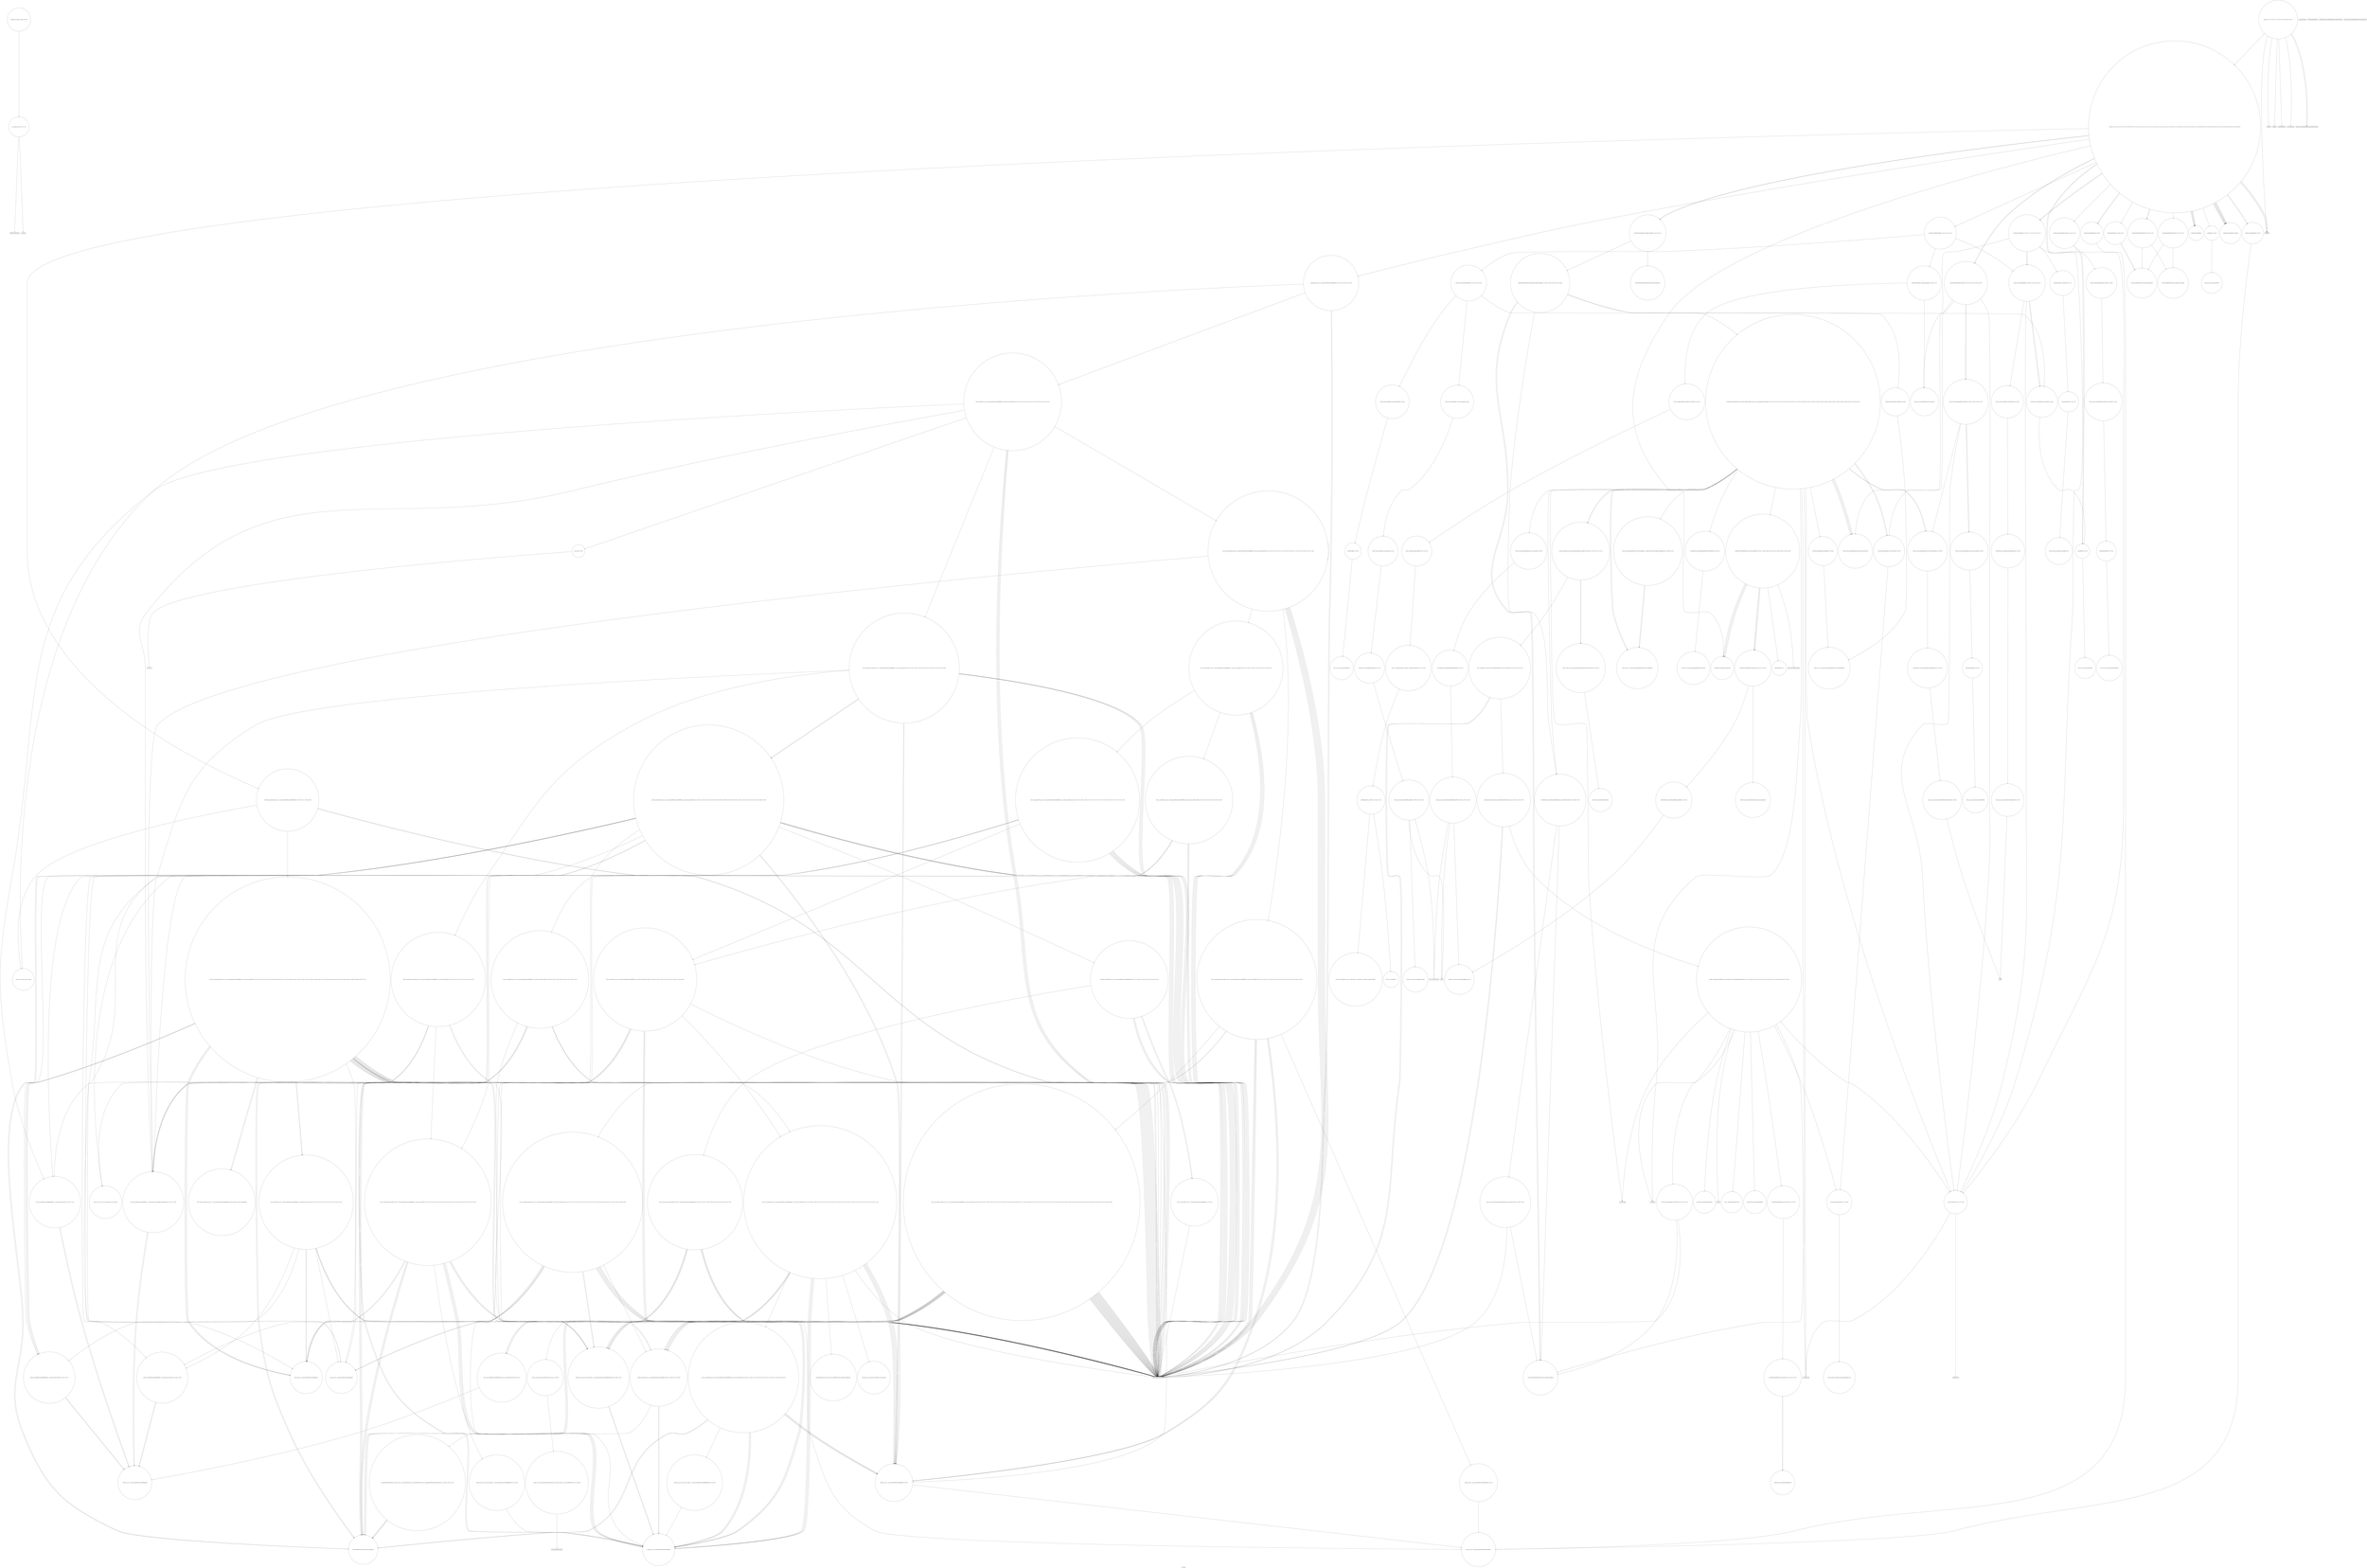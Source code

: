 digraph "Call Graph" {
	label="Call Graph";

	Node0x55b5681d2ec0 [shape=record,shape=circle,label="{__cxx_global_var_init|{<s0>1|<s1>2}}"];
	Node0x55b5681d2ec0:s0 -> Node0x55b5681d2f40[color=black];
	Node0x55b5681d2ec0:s1 -> Node0x55b568645170[color=black];
	Node0x55b568648d10 [shape=record,shape=circle,label="{_ZSt4moveIRN9__gnu_cxx5__ops15_Iter_less_iterEEONSt16remove_referenceIT_E4typeEOS5_}"];
	Node0x55b568645370 [shape=record,shape=circle,label="{_ZNSt6vectorIiSaIiEEC2EmRKS0_|{<s0>41|<s1>42|<s2>43}}"];
	Node0x55b568645370:s0 -> Node0x55b5686461f0[color=black];
	Node0x55b568645370:s1 -> Node0x55b568646270[color=black];
	Node0x55b568645370:s2 -> Node0x55b5686462f0[color=black];
	Node0x55b568646870 [shape=record,shape=circle,label="{_ZSt21__unguarded_partitionIN9__gnu_cxx17__normal_iteratorIPiSt6vectorIiSaIiEEEENS0_5__ops15_Iter_less_iterEET_S9_S9_S9_T0_|{<s0>271|<s1>272|<s2>273|<s3>274|<s4>275|<s5>276|<s6>277|<s7>278|<s8>279|<s9>280|<s10>281|<s11>282|<s12>283|<s13>284|<s14>285}}"];
	Node0x55b568646870:s0 -> Node0x55b568648290[color=black];
	Node0x55b568646870:s1 -> Node0x55b568648290[color=black];
	Node0x55b568646870:s2 -> Node0x55b568648990[color=black];
	Node0x55b568646870:s3 -> Node0x55b568648a90[color=black];
	Node0x55b568646870:s4 -> Node0x55b568648f10[color=black];
	Node0x55b568646870:s5 -> Node0x55b568648290[color=black];
	Node0x55b568646870:s6 -> Node0x55b568648290[color=black];
	Node0x55b568646870:s7 -> Node0x55b568648990[color=black];
	Node0x55b568646870:s8 -> Node0x55b568648f10[color=black];
	Node0x55b568646870:s9 -> Node0x55b568648910[color=black];
	Node0x55b568646870:s10 -> Node0x55b568648290[color=black];
	Node0x55b568646870:s11 -> Node0x55b568648290[color=black];
	Node0x55b568646870:s12 -> Node0x55b568648290[color=black];
	Node0x55b568646870:s13 -> Node0x55b5686468f0[color=black];
	Node0x55b568646870:s14 -> Node0x55b568648a90[color=black];
	Node0x55b5686456f0 [shape=record,shape=circle,label="{_ZNSt6vectorISt4pairIiiESaIS1_EEC2Ev|{<s0>51|<s1>52}}"];
	Node0x55b5686456f0:s0 -> Node0x55b5686470f0[color=black];
	Node0x55b5686456f0:s1 -> Node0x55b568647d10[color=black];
	Node0x55b568646bf0 [shape=record,shape=circle,label="{_ZSt13move_backwardIN9__gnu_cxx17__normal_iteratorIPiSt6vectorIiSaIiEEEES6_ET0_T_S8_S7_|{<s0>318|<s1>319|<s2>320|<s3>321|<s4>322|<s5>323}}"];
	Node0x55b568646bf0:s0 -> Node0x55b568648290[color=black];
	Node0x55b568646bf0:s1 -> Node0x55b568646df0[color=black];
	Node0x55b568646bf0:s2 -> Node0x55b568648290[color=black];
	Node0x55b568646bf0:s3 -> Node0x55b568646df0[color=black];
	Node0x55b568646bf0:s4 -> Node0x55b568648290[color=black];
	Node0x55b568646bf0:s5 -> Node0x55b568646d70[color=black];
	Node0x55b568645a70 [shape=record,shape=circle,label="{_ZNSt6vectorISt4pairIiiESaIS1_EED2Ev|{<s0>61|<s1>62|<s2>63|<s3>64|<s4>65}}"];
	Node0x55b568645a70:s0 -> Node0x55b568647370[color=black];
	Node0x55b568645a70:s1 -> Node0x55b5686472f0[color=black];
	Node0x55b568645a70:s2 -> Node0x55b5686473f0[color=black];
	Node0x55b568645a70:s3 -> Node0x55b5686473f0[color=black];
	Node0x55b568645a70:s4 -> Node0x55b568647d10[color=black];
	Node0x55b568646f70 [shape=record,shape=circle,label="{_ZNSt20__copy_move_backwardILb1ELb1ESt26random_access_iterator_tagE13__copy_move_bIiEEPT_PKS3_S6_S4_|{<s0>348}}"];
	Node0x55b568646f70:s0 -> Node0x55b568646ff0[color=black];
	Node0x55b568645df0 [shape=record,shape=Mrecord,label="{_ZNSolsEi}"];
	Node0x55b5686472f0 [shape=record,shape=circle,label="{_ZSt8_DestroyIPSt4pairIiiES1_EvT_S3_RSaIT0_E|{<s0>353}}"];
	Node0x55b5686472f0:s0 -> Node0x55b568647470[color=black];
	Node0x55b568646170 [shape=record,shape=circle,label="{_ZN9__gnu_cxx13new_allocatorIiED2Ev}"];
	Node0x55b568647670 [shape=record,shape=circle,label="{_ZNSt16allocator_traitsISaISt4pairIiiEEE10deallocateERS2_PS1_m|{<s0>361}}"];
	Node0x55b568647670:s0 -> Node0x55b5686476f0[color=black];
	Node0x55b5686464f0 [shape=record,shape=circle,label="{_ZNSaIiEC2ERKS_|{<s0>95}}"];
	Node0x55b5686464f0:s0 -> Node0x55b568646570[color=black];
	Node0x55b56864b230 [shape=record,shape=circle,label="{_ZSt7forwardISt4pairIiiEEOT_RNSt16remove_referenceIS2_E4typeE}"];
	Node0x55b568647890 [shape=record,shape=Mrecord,label="{_Znwm}"];
	Node0x55b56864b5b0 [shape=record,shape=circle,label="{_ZNSt12_Vector_baseISt4pairIiiESaIS1_EE11_M_allocateEm|{<s0>409}}"];
	Node0x55b56864b5b0:s0 -> Node0x55b56864bc30[color=black];
	Node0x55b568647c10 [shape=record,shape=circle,label="{_ZSt12__niter_baseIPiET_S1_}"];
	Node0x55b56864b930 [shape=record,shape=Mrecord,label="{_ZSt20__throw_length_errorPKc}"];
	Node0x55b568647f90 [shape=record,shape=Mrecord,label="{_ZdlPv}"];
	Node0x55b56864bcb0 [shape=record,shape=circle,label="{_ZN9__gnu_cxx13new_allocatorISt4pairIiiEE8allocateEmPKv|{<s0>418|<s1>419|<s2>420}}"];
	Node0x55b56864bcb0:s0 -> Node0x55b56864bb30[color=black];
	Node0x55b56864bcb0:s1 -> Node0x55b568647810[color=black];
	Node0x55b56864bcb0:s2 -> Node0x55b568647890[color=black];
	Node0x55b568648310 [shape=record,shape=circle,label="{_ZN9__gnu_cxx5__ops16__iter_less_iterEv}"];
	Node0x55b56864c030 [shape=record,shape=circle,label="{_ZSt11__addressofISt4pairIiiEEPT_RS2_}"];
	Node0x55b568648690 [shape=record,shape=circle,label="{_ZSt14__partial_sortIN9__gnu_cxx17__normal_iteratorIPiSt6vectorIiSaIiEEEENS0_5__ops15_Iter_less_iterEEvT_S9_S9_T0_|{<s0>149|<s1>150|<s2>151|<s3>152|<s4>153|<s5>154|<s6>155}}"];
	Node0x55b568648690:s0 -> Node0x55b568648290[color=black];
	Node0x55b568648690:s1 -> Node0x55b568648290[color=black];
	Node0x55b568648690:s2 -> Node0x55b568648290[color=black];
	Node0x55b568648690:s3 -> Node0x55b568648790[color=black];
	Node0x55b568648690:s4 -> Node0x55b568648290[color=black];
	Node0x55b568648690:s5 -> Node0x55b568648290[color=black];
	Node0x55b568648690:s6 -> Node0x55b568648810[color=black];
	Node0x55b56864c3b0 [shape=record,shape=circle,label="{_ZN9__gnu_cxx13new_allocatorISt4pairIiiEE7destroyIS2_EEvPT_}"];
	Node0x55b568648a10 [shape=record,shape=circle,label="{_ZSt10__pop_heapIN9__gnu_cxx17__normal_iteratorIPiSt6vectorIiSaIiEEEENS0_5__ops15_Iter_less_iterEEvT_S9_S9_RT0_|{<s0>198|<s1>199|<s2>200|<s3>201|<s4>202|<s5>203|<s6>204|<s7>205|<s8>206}}"];
	Node0x55b568648a10:s0 -> Node0x55b568648c10[color=black];
	Node0x55b568648a10:s1 -> Node0x55b568648b10[color=black];
	Node0x55b568648a10:s2 -> Node0x55b568648c10[color=black];
	Node0x55b568648a10:s3 -> Node0x55b568648b10[color=black];
	Node0x55b568648a10:s4 -> Node0x55b568648c10[color=black];
	Node0x55b568648a10:s5 -> Node0x55b568648290[color=black];
	Node0x55b568648a10:s6 -> Node0x55b568648510[color=black];
	Node0x55b568648a10:s7 -> Node0x55b568648b10[color=black];
	Node0x55b568648a10:s8 -> Node0x55b568648c90[color=black];
	Node0x55b5681d2f40 [shape=record,shape=Mrecord,label="{_ZNSt8ios_base4InitC1Ev}"];
	Node0x55b568648d90 [shape=record,shape=circle,label="{_ZN9__gnu_cxx5__ops14_Iter_less_valC2ENS0_15_Iter_less_iterE}"];
	Node0x55b5686453f0 [shape=record,shape=Mrecord,label="{__gxx_personality_v0}"];
	Node0x55b5686468f0 [shape=record,shape=circle,label="{_ZSt9iter_swapIN9__gnu_cxx17__normal_iteratorIPiSt6vectorIiSaIiEEEES6_EvT_T0_|{<s0>286|<s1>287|<s2>288}}"];
	Node0x55b5686468f0:s0 -> Node0x55b568648c10[color=black];
	Node0x55b5686468f0:s1 -> Node0x55b568648c10[color=black];
	Node0x55b5686468f0:s2 -> Node0x55b568646970[color=black];
	Node0x55b568645770 [shape=record,shape=circle,label="{_ZNSt6vectorISt4pairIiiESaIS1_EE9push_backEOS1_|{<s0>53|<s1>54}}"];
	Node0x55b568645770:s0 -> Node0x55b56864b130[color=black];
	Node0x55b568645770:s1 -> Node0x55b56864b0b0[color=black];
	Node0x55b568646c70 [shape=record,shape=circle,label="{_ZSt25__unguarded_linear_insertIN9__gnu_cxx17__normal_iteratorIPiSt6vectorIiSaIiEEEENS0_5__ops14_Val_less_iterEEvT_T0_|{<s0>324|<s1>325|<s2>326|<s3>327|<s4>328|<s5>329|<s6>330|<s7>331|<s8>332|<s9>333|<s10>334|<s11>335|<s12>336}}"];
	Node0x55b568646c70:s0 -> Node0x55b568648c10[color=black];
	Node0x55b568646c70:s1 -> Node0x55b568648b10[color=black];
	Node0x55b568646c70:s2 -> Node0x55b568648290[color=black];
	Node0x55b568646c70:s3 -> Node0x55b568648f10[color=black];
	Node0x55b568646c70:s4 -> Node0x55b568648290[color=black];
	Node0x55b568646c70:s5 -> Node0x55b568647070[color=black];
	Node0x55b568646c70:s6 -> Node0x55b568648c10[color=black];
	Node0x55b568646c70:s7 -> Node0x55b568648b10[color=black];
	Node0x55b568646c70:s8 -> Node0x55b568648c10[color=black];
	Node0x55b568646c70:s9 -> Node0x55b568648290[color=black];
	Node0x55b568646c70:s10 -> Node0x55b568648f10[color=black];
	Node0x55b568646c70:s11 -> Node0x55b568648b10[color=black];
	Node0x55b568646c70:s12 -> Node0x55b568648c10[color=black];
	Node0x55b568645af0 [shape=record,shape=circle,label="{_ZSt16next_permutationIN9__gnu_cxx17__normal_iteratorIPiSt6vectorIiSaIiEEEEEbT_S7_|{<s0>66|<s1>67|<s2>68|<s3>69}}"];
	Node0x55b568645af0:s0 -> Node0x55b568648290[color=black];
	Node0x55b568645af0:s1 -> Node0x55b568648290[color=black];
	Node0x55b568645af0:s2 -> Node0x55b568648310[color=black];
	Node0x55b568645af0:s3 -> Node0x55b56864c430[color=black];
	Node0x55b568646ff0 [shape=record,shape=Mrecord,label="{llvm.memmove.p0i8.p0i8.i64}"];
	Node0x55b568645e70 [shape=record,shape=Mrecord,label="{_ZNSolsEx}"];
	Node0x55b568647370 [shape=record,shape=circle,label="{_ZNSt12_Vector_baseISt4pairIiiESaIS1_EE19_M_get_Tp_allocatorEv}"];
	Node0x55b5686461f0 [shape=record,shape=circle,label="{_ZNSt12_Vector_baseIiSaIiEEC2EmRKS0_|{<s0>83|<s1>84|<s2>85}}"];
	Node0x55b5686461f0:s0 -> Node0x55b568646370[color=black];
	Node0x55b5686461f0:s1 -> Node0x55b5686463f0[color=black];
	Node0x55b5686461f0:s2 -> Node0x55b568646470[color=black];
	Node0x55b5686476f0 [shape=record,shape=circle,label="{_ZN9__gnu_cxx13new_allocatorISt4pairIiiEE10deallocateEPS2_m|{<s0>362}}"];
	Node0x55b5686476f0:s0 -> Node0x55b568647f90[color=black];
	Node0x55b568646570 [shape=record,shape=circle,label="{_ZN9__gnu_cxx13new_allocatorIiEC2ERKS1_}"];
	Node0x55b56864b2b0 [shape=record,shape=circle,label="{_ZNSt6vectorISt4pairIiiESaIS1_EE17_M_realloc_insertIJS1_EEEvN9__gnu_cxx17__normal_iteratorIPS1_S3_EEDpOT_|{<s0>371|<s1>372|<s2>373|<s3>374|<s4>375|<s5>376|<s6>377|<s7>378|<s8>379|<s9>380|<s10>381|<s11>382|<s12>383|<s13>384|<s14>385|<s15>386|<s16>387|<s17>388|<s18>389|<s19>390|<s20>391|<s21>392|<s22>393}}"];
	Node0x55b56864b2b0:s0 -> Node0x55b56864b430[color=black];
	Node0x55b56864b2b0:s1 -> Node0x55b56864b530[color=black];
	Node0x55b56864b2b0:s2 -> Node0x55b56864b4b0[color=black];
	Node0x55b56864b2b0:s3 -> Node0x55b56864b5b0[color=black];
	Node0x55b56864b2b0:s4 -> Node0x55b56864b230[color=black];
	Node0x55b56864b2b0:s5 -> Node0x55b56864b1b0[color=black];
	Node0x55b56864b2b0:s6 -> Node0x55b56864b6b0[color=black];
	Node0x55b56864b2b0:s7 -> Node0x55b568647370[color=black];
	Node0x55b56864b2b0:s8 -> Node0x55b56864b630[color=black];
	Node0x55b56864b2b0:s9 -> Node0x55b56864b6b0[color=black];
	Node0x55b56864b2b0:s10 -> Node0x55b568647370[color=black];
	Node0x55b56864b2b0:s11 -> Node0x55b56864b630[color=black];
	Node0x55b56864b2b0:s12 -> Node0x55b568647d90[color=black];
	Node0x55b56864b2b0:s13 -> Node0x55b56864b730[color=black];
	Node0x55b56864b2b0:s14 -> Node0x55b56864b830[color=black];
	Node0x55b56864b2b0:s15 -> Node0x55b568647370[color=black];
	Node0x55b56864b2b0:s16 -> Node0x55b5686472f0[color=black];
	Node0x55b56864b2b0:s17 -> Node0x55b568647570[color=black];
	Node0x55b56864b2b0:s18 -> Node0x55b56864b7b0[color=black];
	Node0x55b56864b2b0:s19 -> Node0x55b568647370[color=black];
	Node0x55b56864b2b0:s20 -> Node0x55b5686472f0[color=black];
	Node0x55b56864b2b0:s21 -> Node0x55b568647570[color=black];
	Node0x55b56864b2b0:s22 -> Node0x55b568647d10[color=black];
	Node0x55b568647910 [shape=record,shape=circle,label="{_ZSt27__uninitialized_default_n_aIPimiET_S1_T0_RSaIT1_E|{<s0>101}}"];
	Node0x55b568647910:s0 -> Node0x55b568647a10[color=black];
	Node0x55b56864b630 [shape=record,shape=circle,label="{_ZSt34__uninitialized_move_if_noexcept_aIPSt4pairIiiES2_SaIS1_EET0_T_S5_S4_RT1_|{<s0>410|<s1>411|<s2>412}}"];
	Node0x55b56864b630:s0 -> Node0x55b56864bdb0[color=black];
	Node0x55b56864b630:s1 -> Node0x55b56864bdb0[color=black];
	Node0x55b56864b630:s2 -> Node0x55b56864bd30[color=black];
	Node0x55b568647c90 [shape=record,shape=circle,label="{_ZNSt12_Vector_baseIiSaIiEE13_M_deallocateEPim|{<s0>106}}"];
	Node0x55b568647c90:s0 -> Node0x55b568647e90[color=black];
	Node0x55b56864b9b0 [shape=record,shape=circle,label="{_ZSt3maxImERKT_S2_S2_}"];
	Node0x55b568648010 [shape=record,shape=circle,label="{_ZSt8_DestroyIPiiEvT_S1_RSaIT0_E|{<s0>111}}"];
	Node0x55b568648010:s0 -> Node0x55b568648090[color=black];
	Node0x55b56864bd30 [shape=record,shape=circle,label="{_ZSt22__uninitialized_copy_aISt13move_iteratorIPSt4pairIiiEES3_S2_ET0_T_S6_S5_RSaIT1_E|{<s0>421|<s1>422|<s2>423}}"];
	Node0x55b56864bd30:s0 -> Node0x55b568648290[color=black];
	Node0x55b56864bd30:s1 -> Node0x55b568648290[color=black];
	Node0x55b56864bd30:s2 -> Node0x55b56864be30[color=black];
	Node0x55b568648390 [shape=record,shape=circle,label="{_ZN9__gnu_cxxneIPiSt6vectorIiSaIiEEEEbRKNS_17__normal_iteratorIT_T0_EESA_|{<s0>122|<s1>123}}"];
	Node0x55b568648390:s0 -> Node0x55b568648610[color=black];
	Node0x55b568648390:s1 -> Node0x55b568648610[color=black];
	Node0x55b56864c0b0 [shape=record,shape=circle,label="{_ZNKSt13move_iteratorIPSt4pairIiiEEdeEv}"];
	Node0x55b568648710 [shape=record,shape=circle,label="{_ZSt27__unguarded_partition_pivotIN9__gnu_cxx17__normal_iteratorIPiSt6vectorIiSaIiEEEENS0_5__ops15_Iter_less_iterEET_S9_S9_T0_|{<s0>156|<s1>157|<s2>158|<s3>159|<s4>160|<s5>161|<s6>162|<s7>163|<s8>164|<s9>165|<s10>166}}"];
	Node0x55b568648710:s0 -> Node0x55b568648510[color=black];
	Node0x55b568648710:s1 -> Node0x55b568648b90[color=black];
	Node0x55b568648710:s2 -> Node0x55b568648290[color=black];
	Node0x55b568648710:s3 -> Node0x55b568648b90[color=black];
	Node0x55b568648710:s4 -> Node0x55b568648290[color=black];
	Node0x55b568648710:s5 -> Node0x55b5686467f0[color=black];
	Node0x55b568648710:s6 -> Node0x55b568648f90[color=black];
	Node0x55b568648710:s7 -> Node0x55b568648b90[color=black];
	Node0x55b568648710:s8 -> Node0x55b568648290[color=black];
	Node0x55b568648710:s9 -> Node0x55b568648290[color=black];
	Node0x55b568648710:s10 -> Node0x55b568646870[color=black];
	Node0x55b56864c430 [shape=record,shape=circle,label="{_ZSt18__next_permutationIN9__gnu_cxx17__normal_iteratorIPiSt6vectorIiSaIiEEEENS0_5__ops15_Iter_less_iterEEbT_S9_T0_|{<s0>444|<s1>445|<s2>446|<s3>447|<s4>448|<s5>449|<s6>450|<s7>451|<s8>452|<s9>453|<s10>454|<s11>455|<s12>456|<s13>457|<s14>458|<s15>459|<s16>460|<s17>461|<s18>462|<s19>463|<s20>464|<s21>465|<s22>466|<s23>467|<s24>468|<s25>469|<s26>470|<s27>471}}"];
	Node0x55b56864c430:s0 -> Node0x55b568646b70[color=black];
	Node0x55b56864c430:s1 -> Node0x55b568648290[color=black];
	Node0x55b56864c430:s2 -> Node0x55b568648a90[color=black];
	Node0x55b56864c430:s3 -> Node0x55b568646b70[color=black];
	Node0x55b56864c430:s4 -> Node0x55b568648290[color=black];
	Node0x55b56864c430:s5 -> Node0x55b568648f10[color=black];
	Node0x55b56864c430:s6 -> Node0x55b568648290[color=black];
	Node0x55b56864c430:s7 -> Node0x55b568648f10[color=black];
	Node0x55b56864c430:s8 -> Node0x55b568648290[color=black];
	Node0x55b56864c430:s9 -> Node0x55b568648290[color=black];
	Node0x55b56864c430:s10 -> Node0x55b568648990[color=black];
	Node0x55b56864c430:s11 -> Node0x55b568648290[color=black];
	Node0x55b56864c430:s12 -> Node0x55b568648290[color=black];
	Node0x55b56864c430:s13 -> Node0x55b568648f10[color=black];
	Node0x55b56864c430:s14 -> Node0x55b568648290[color=black];
	Node0x55b56864c430:s15 -> Node0x55b568648990[color=black];
	Node0x55b56864c430:s16 -> Node0x55b568648290[color=black];
	Node0x55b56864c430:s17 -> Node0x55b568648290[color=black];
	Node0x55b56864c430:s18 -> Node0x55b5686468f0[color=black];
	Node0x55b56864c430:s19 -> Node0x55b568648290[color=black];
	Node0x55b56864c430:s20 -> Node0x55b568648290[color=black];
	Node0x55b56864c430:s21 -> Node0x55b56864c530[color=black];
	Node0x55b56864c430:s22 -> Node0x55b56864c4b0[color=black];
	Node0x55b56864c430:s23 -> Node0x55b568646b70[color=black];
	Node0x55b56864c430:s24 -> Node0x55b568648290[color=black];
	Node0x55b56864c430:s25 -> Node0x55b568648290[color=black];
	Node0x55b56864c430:s26 -> Node0x55b56864c530[color=black];
	Node0x55b56864c430:s27 -> Node0x55b56864c4b0[color=black];
	Node0x55b568648a90 [shape=record,shape=circle,label="{_ZN9__gnu_cxx17__normal_iteratorIPiSt6vectorIiSaIiEEEppEv}"];
	Node0x55b5686450f0 [shape=record,shape=Mrecord,label="{_ZNSt8ios_base4InitD1Ev}"];
	Node0x55b568648e10 [shape=record,shape=circle,label="{_ZSt11__push_heapIN9__gnu_cxx17__normal_iteratorIPiSt6vectorIiSaIiEEEEliNS0_5__ops14_Iter_less_valEEvT_T0_SA_T1_RT2_|{<s0>226|<s1>227|<s2>228|<s3>229|<s4>230|<s5>231|<s6>232|<s7>233|<s8>234|<s9>235}}"];
	Node0x55b568648e10:s0 -> Node0x55b568648b90[color=black];
	Node0x55b568648e10:s1 -> Node0x55b568648e90[color=black];
	Node0x55b568648e10:s2 -> Node0x55b568648b90[color=black];
	Node0x55b568648e10:s3 -> Node0x55b568648c10[color=black];
	Node0x55b568648e10:s4 -> Node0x55b568648b10[color=black];
	Node0x55b568648e10:s5 -> Node0x55b568648b90[color=black];
	Node0x55b568648e10:s6 -> Node0x55b568648c10[color=black];
	Node0x55b568648e10:s7 -> Node0x55b568648b10[color=black];
	Node0x55b568648e10:s8 -> Node0x55b568648b90[color=black];
	Node0x55b568648e10:s9 -> Node0x55b568648c10[color=black];
	Node0x55b568645470 [shape=record,shape=circle,label="{_ZNSaIiED2Ev|{<s0>44}}"];
	Node0x55b568645470:s0 -> Node0x55b568646170[color=black];
	Node0x55b568646970 [shape=record,shape=circle,label="{_ZSt4swapIiENSt9enable_ifIXsr6__and_ISt6__not_ISt15__is_tuple_likeIT_EESt21is_move_constructibleIS3_ESt18is_move_assignableIS3_EEE5valueEvE4typeERS3_SC_|{<s0>289|<s1>290|<s2>291}}"];
	Node0x55b568646970:s0 -> Node0x55b568648b10[color=black];
	Node0x55b568646970:s1 -> Node0x55b568648b10[color=black];
	Node0x55b568646970:s2 -> Node0x55b568648b10[color=black];
	Node0x55b5686457f0 [shape=record,shape=circle,label="{_ZNSt4pairIiiEC2IiRiLb1EEEOT_OT0_|{<s0>55|<s1>56}}"];
	Node0x55b5686457f0:s0 -> Node0x55b568645ff0[color=black];
	Node0x55b5686457f0:s1 -> Node0x55b568646070[color=black];
	Node0x55b568646cf0 [shape=record,shape=circle,label="{_ZN9__gnu_cxx5__ops15__val_comp_iterENS0_15_Iter_less_iterE}"];
	Node0x55b568645b70 [shape=record,shape=circle,label="{_ZNSt6vectorIiSaIiEED2Ev|{<s0>70|<s1>71|<s2>72|<s3>73|<s4>74}}"];
	Node0x55b568645b70:s0 -> Node0x55b568647990[color=black];
	Node0x55b568645b70:s1 -> Node0x55b568648010[color=black];
	Node0x55b568645b70:s2 -> Node0x55b5686462f0[color=black];
	Node0x55b568645b70:s3 -> Node0x55b5686462f0[color=black];
	Node0x55b568645b70:s4 -> Node0x55b568647d10[color=black];
	Node0x55b568647070 [shape=record,shape=circle,label="{_ZNK9__gnu_cxx5__ops14_Val_less_iterclIiNS_17__normal_iteratorIPiSt6vectorIiSaIiEEEEEEbRT_T0_|{<s0>349}}"];
	Node0x55b568647070:s0 -> Node0x55b568648c10[color=black];
	Node0x55b568645ef0 [shape=record,shape=Mrecord,label="{_ZNSolsEPFRSoS_E}"];
	Node0x55b5686473f0 [shape=record,shape=circle,label="{_ZNSt12_Vector_baseISt4pairIiiESaIS1_EED2Ev|{<s0>354|<s1>355|<s2>356|<s3>357}}"];
	Node0x55b5686473f0:s0 -> Node0x55b568647570[color=black];
	Node0x55b5686473f0:s1 -> Node0x55b5686475f0[color=black];
	Node0x55b5686473f0:s2 -> Node0x55b5686475f0[color=black];
	Node0x55b5686473f0:s3 -> Node0x55b568647d10[color=black];
	Node0x55b568646270 [shape=record,shape=circle,label="{_ZNSt6vectorIiSaIiEE21_M_default_initializeEm|{<s0>86|<s1>87}}"];
	Node0x55b568646270:s0 -> Node0x55b568647990[color=black];
	Node0x55b568646270:s1 -> Node0x55b568647910[color=black];
	Node0x55b568647770 [shape=record,shape=circle,label="{_ZNSaISt4pairIiiEED2Ev|{<s0>363}}"];
	Node0x55b568647770:s0 -> Node0x55b56864b030[color=black];
	Node0x55b5686465f0 [shape=record,shape=circle,label="{_ZNSt12_Vector_baseIiSaIiEE11_M_allocateEm|{<s0>96}}"];
	Node0x55b5686465f0:s0 -> Node0x55b568646670[color=black];
	Node0x55b56864b330 [shape=record,shape=circle,label="{_ZNSt6vectorISt4pairIiiESaIS1_EE3endEv|{<s0>394}}"];
	Node0x55b56864b330:s0 -> Node0x55b56864bbb0[color=black];
	Node0x55b568647990 [shape=record,shape=circle,label="{_ZNSt12_Vector_baseIiSaIiEE19_M_get_Tp_allocatorEv}"];
	Node0x55b56864b6b0 [shape=record,shape=circle,label="{_ZNK9__gnu_cxx17__normal_iteratorIPSt4pairIiiESt6vectorIS2_SaIS2_EEE4baseEv}"];
	Node0x55b568647d10 [shape=record,shape=circle,label="{__clang_call_terminate|{<s0>107|<s1>108}}"];
	Node0x55b568647d10:s0 -> Node0x55b568647d90[color=black];
	Node0x55b568647d10:s1 -> Node0x55b568647e10[color=black];
	Node0x55b56864ba30 [shape=record,shape=circle,label="{_ZNSt16allocator_traitsISaISt4pairIiiEEE8max_sizeERKS2_|{<s0>416}}"];
	Node0x55b56864ba30:s0 -> Node0x55b56864bb30[color=black];
	Node0x55b568648090 [shape=record,shape=circle,label="{_ZSt8_DestroyIPiEvT_S1_|{<s0>112}}"];
	Node0x55b568648090:s0 -> Node0x55b568648110[color=black];
	Node0x55b56864bdb0 [shape=record,shape=circle,label="{_ZSt32__make_move_if_noexcept_iteratorISt4pairIiiESt13move_iteratorIPS1_EET0_PT_|{<s0>424}}"];
	Node0x55b56864bdb0:s0 -> Node0x55b56864c330[color=black];
	Node0x55b568648410 [shape=record,shape=circle,label="{_ZSt16__introsort_loopIN9__gnu_cxx17__normal_iteratorIPiSt6vectorIiSaIiEEEElNS0_5__ops15_Iter_less_iterEEvT_S9_T0_T1_|{<s0>124|<s1>125|<s2>126|<s3>127|<s4>128|<s5>129|<s6>130|<s7>131|<s8>132|<s9>133|<s10>134|<s11>135}}"];
	Node0x55b568648410:s0 -> Node0x55b568648510[color=black];
	Node0x55b568648410:s1 -> Node0x55b568648290[color=black];
	Node0x55b568648410:s2 -> Node0x55b568648290[color=black];
	Node0x55b568648410:s3 -> Node0x55b568648290[color=black];
	Node0x55b568648410:s4 -> Node0x55b568648690[color=black];
	Node0x55b568648410:s5 -> Node0x55b568648290[color=black];
	Node0x55b568648410:s6 -> Node0x55b568648290[color=black];
	Node0x55b568648410:s7 -> Node0x55b568648710[color=black];
	Node0x55b568648410:s8 -> Node0x55b568648290[color=black];
	Node0x55b568648410:s9 -> Node0x55b568648290[color=black];
	Node0x55b568648410:s10 -> Node0x55b568648410[color=black];
	Node0x55b568648410:s11 -> Node0x55b568648290[color=black];
	Node0x55b56864c130 [shape=record,shape=circle,label="{_ZNSt13move_iteratorIPSt4pairIiiEEppEv}"];
	Node0x55b568648790 [shape=record,shape=circle,label="{_ZSt13__heap_selectIN9__gnu_cxx17__normal_iteratorIPiSt6vectorIiSaIiEEEENS0_5__ops15_Iter_less_iterEEvT_S9_S9_T0_|{<s0>167|<s1>168|<s2>169|<s3>170|<s4>171|<s5>172|<s6>173|<s7>174|<s8>175|<s9>176|<s10>177|<s11>178|<s12>179}}"];
	Node0x55b568648790:s0 -> Node0x55b568648290[color=black];
	Node0x55b568648790:s1 -> Node0x55b568648290[color=black];
	Node0x55b568648790:s2 -> Node0x55b568648890[color=black];
	Node0x55b568648790:s3 -> Node0x55b568648290[color=black];
	Node0x55b568648790:s4 -> Node0x55b568648910[color=black];
	Node0x55b568648790:s5 -> Node0x55b568648290[color=black];
	Node0x55b568648790:s6 -> Node0x55b568648290[color=black];
	Node0x55b568648790:s7 -> Node0x55b568648990[color=black];
	Node0x55b568648790:s8 -> Node0x55b568648290[color=black];
	Node0x55b568648790:s9 -> Node0x55b568648290[color=black];
	Node0x55b568648790:s10 -> Node0x55b568648290[color=black];
	Node0x55b568648790:s11 -> Node0x55b568648a10[color=black];
	Node0x55b568648790:s12 -> Node0x55b568648a90[color=black];
	Node0x55b56864c4b0 [shape=record,shape=circle,label="{_ZSt9__reverseIN9__gnu_cxx17__normal_iteratorIPiSt6vectorIiSaIiEEEEEvT_S7_St26random_access_iterator_tag|{<s0>472|<s1>473|<s2>474|<s3>475|<s4>476|<s5>477|<s6>478|<s7>479}}"];
	Node0x55b56864c4b0:s0 -> Node0x55b568646b70[color=black];
	Node0x55b56864c4b0:s1 -> Node0x55b568648f10[color=black];
	Node0x55b56864c4b0:s2 -> Node0x55b568648910[color=black];
	Node0x55b56864c4b0:s3 -> Node0x55b568648290[color=black];
	Node0x55b56864c4b0:s4 -> Node0x55b568648290[color=black];
	Node0x55b56864c4b0:s5 -> Node0x55b5686468f0[color=black];
	Node0x55b56864c4b0:s6 -> Node0x55b568648a90[color=black];
	Node0x55b56864c4b0:s7 -> Node0x55b568648f10[color=black];
	Node0x55b568648b10 [shape=record,shape=circle,label="{_ZSt4moveIRiEONSt16remove_referenceIT_E4typeEOS2_}"];
	Node0x55b568645170 [shape=record,shape=Mrecord,label="{__cxa_atexit}"];
	Node0x55b568648e90 [shape=record,shape=circle,label="{_ZNK9__gnu_cxx5__ops14_Iter_less_valclINS_17__normal_iteratorIPiSt6vectorIiSaIiEEEEiEEbT_RT0_|{<s0>236}}"];
	Node0x55b568648e90:s0 -> Node0x55b568648c10[color=black];
	Node0x55b5686454f0 [shape=record,shape=circle,label="{_ZNSt6vectorIiSaIiEEixEm}"];
	Node0x55b5686469f0 [shape=record,shape=Mrecord,label="{llvm.ctlz.i64}"];
	Node0x55b568645870 [shape=record,shape=circle,label="{_ZNKSt6vectorISt4pairIiiESaIS1_EE4sizeEv}"];
	Node0x55b568646d70 [shape=record,shape=circle,label="{_ZSt23__copy_move_backward_a2ILb1EN9__gnu_cxx17__normal_iteratorIPiSt6vectorIiSaIiEEEES6_ET1_T0_S8_S7_|{<s0>337|<s1>338|<s2>339|<s3>340|<s4>341|<s5>342|<s6>343|<s7>344}}"];
	Node0x55b568646d70:s0 -> Node0x55b568648290[color=black];
	Node0x55b568646d70:s1 -> Node0x55b568646ef0[color=black];
	Node0x55b568646d70:s2 -> Node0x55b568648290[color=black];
	Node0x55b568646d70:s3 -> Node0x55b568646ef0[color=black];
	Node0x55b568646d70:s4 -> Node0x55b568648290[color=black];
	Node0x55b568646d70:s5 -> Node0x55b568646ef0[color=black];
	Node0x55b568646d70:s6 -> Node0x55b568646e70[color=black];
	Node0x55b568646d70:s7 -> Node0x55b568648190[color=black];
	Node0x55b568645bf0 [shape=record,shape=circle,label="{main|{<s0>75|<s1>76|<s2>77|<s3>78|<s4>79|<s5>80|<s6>81|<s7>82}}"];
	Node0x55b568645bf0:s0 -> Node0x55b568645270[color=black];
	Node0x55b568645bf0:s1 -> Node0x55b568645c70[color=black];
	Node0x55b568645bf0:s2 -> Node0x55b568645d70[color=black];
	Node0x55b568645bf0:s3 -> Node0x55b568645df0[color=black];
	Node0x55b568645bf0:s4 -> Node0x55b568645d70[color=black];
	Node0x55b568645bf0:s5 -> Node0x55b5686451f0[color=black];
	Node0x55b568645bf0:s6 -> Node0x55b568645e70[color=black];
	Node0x55b568645bf0:s7 -> Node0x55b568645ef0[color=black];
	Node0x55b5686470f0 [shape=record,shape=circle,label="{_ZNSt12_Vector_baseISt4pairIiiESaIS1_EEC2Ev|{<s0>350}}"];
	Node0x55b5686470f0:s0 -> Node0x55b568647170[color=black];
	Node0x55b568645f70 [shape=record,shape=Mrecord,label="{_ZSt4endlIcSt11char_traitsIcEERSt13basic_ostreamIT_T0_ES6_}"];
	Node0x55b568647470 [shape=record,shape=circle,label="{_ZSt8_DestroyIPSt4pairIiiEEvT_S3_|{<s0>358}}"];
	Node0x55b568647470:s0 -> Node0x55b5686474f0[color=black];
	Node0x55b5686462f0 [shape=record,shape=circle,label="{_ZNSt12_Vector_baseIiSaIiEED2Ev|{<s0>88|<s1>89|<s2>90|<s3>91}}"];
	Node0x55b5686462f0:s0 -> Node0x55b568647c90[color=black];
	Node0x55b5686462f0:s1 -> Node0x55b568646470[color=black];
	Node0x55b5686462f0:s2 -> Node0x55b568646470[color=black];
	Node0x55b5686462f0:s3 -> Node0x55b568647d10[color=black];
	Node0x55b56864b030 [shape=record,shape=circle,label="{_ZN9__gnu_cxx13new_allocatorISt4pairIiiEED2Ev}"];
	Node0x55b568646670 [shape=record,shape=circle,label="{_ZNSt16allocator_traitsISaIiEE8allocateERS0_m|{<s0>97}}"];
	Node0x55b568646670:s0 -> Node0x55b5686466f0[color=black];
	Node0x55b56864b3b0 [shape=record,shape=circle,label="{_ZN9__gnu_cxx13new_allocatorISt4pairIiiEE9constructIS2_JS2_EEEvPT_DpOT0_|{<s0>395|<s1>396}}"];
	Node0x55b56864b3b0:s0 -> Node0x55b56864b230[color=black];
	Node0x55b56864b3b0:s1 -> Node0x55b568648290[color=black];
	Node0x55b568647a10 [shape=record,shape=circle,label="{_ZSt25__uninitialized_default_nIPimET_S1_T0_|{<s0>102}}"];
	Node0x55b568647a10:s0 -> Node0x55b568647a90[color=black];
	Node0x55b56864b730 [shape=record,shape=circle,label="{_ZNSt16allocator_traitsISaISt4pairIiiEEE7destroyIS1_EEvRS2_PT_|{<s0>413}}"];
	Node0x55b56864b730:s0 -> Node0x55b56864c3b0[color=black];
	Node0x55b568647d90 [shape=record,shape=Mrecord,label="{__cxa_begin_catch}"];
	Node0x55b56864bab0 [shape=record,shape=circle,label="{_ZNKSt12_Vector_baseISt4pairIiiESaIS1_EE19_M_get_Tp_allocatorEv}"];
	Node0x55b568648110 [shape=record,shape=circle,label="{_ZNSt12_Destroy_auxILb1EE9__destroyIPiEEvT_S3_}"];
	Node0x55b56864be30 [shape=record,shape=circle,label="{_ZSt18uninitialized_copyISt13move_iteratorIPSt4pairIiiEES3_ET0_T_S6_S5_|{<s0>425|<s1>426|<s2>427}}"];
	Node0x55b56864be30:s0 -> Node0x55b568648290[color=black];
	Node0x55b56864be30:s1 -> Node0x55b568648290[color=black];
	Node0x55b56864be30:s2 -> Node0x55b56864beb0[color=black];
	Node0x55b568648490 [shape=record,shape=circle,label="{_ZSt4__lgl|{<s0>136}}"];
	Node0x55b568648490:s0 -> Node0x55b5686469f0[color=black];
	Node0x55b56864c1b0 [shape=record,shape=Mrecord,label="{llvm.trap}"];
	Node0x55b568648810 [shape=record,shape=circle,label="{_ZSt11__sort_heapIN9__gnu_cxx17__normal_iteratorIPiSt6vectorIiSaIiEEEENS0_5__ops15_Iter_less_iterEEvT_S9_RT0_|{<s0>180|<s1>181|<s2>182|<s3>183|<s4>184|<s5>185}}"];
	Node0x55b568648810:s0 -> Node0x55b568648510[color=black];
	Node0x55b568648810:s1 -> Node0x55b568648f10[color=black];
	Node0x55b568648810:s2 -> Node0x55b568648290[color=black];
	Node0x55b568648810:s3 -> Node0x55b568648290[color=black];
	Node0x55b568648810:s4 -> Node0x55b568648290[color=black];
	Node0x55b568648810:s5 -> Node0x55b568648a10[color=black];
	Node0x55b56864c530 [shape=record,shape=circle,label="{_ZSt19__iterator_categoryIN9__gnu_cxx17__normal_iteratorIPiSt6vectorIiSaIiEEEEENSt15iterator_traitsIT_E17iterator_categoryERKS8_}"];
	Node0x55b568648b90 [shape=record,shape=circle,label="{_ZNK9__gnu_cxx17__normal_iteratorIPiSt6vectorIiSaIiEEEplEl|{<s0>207}}"];
	Node0x55b568648b90:s0 -> Node0x55b568648190[color=black];
	Node0x55b5686451f0 [shape=record,shape=circle,label="{_Z4calcv|{<s0>3|<s1>4|<s2>5|<s3>6|<s4>7|<s5>8|<s6>9|<s7>10|<s8>11|<s9>12|<s10>13|<s11>14|<s12>15|<s13>16|<s14>17|<s15>18|<s16>19|<s17>20|<s18>21|<s19>22|<s20>23|<s21>24|<s22>25|<s23>26|<s24>27|<s25>28|<s26>29|<s27>30|<s28>31|<s29>32|<s30>33|<s31>34|<s32>35|<s33>36|<s34>37|<s35>38|<s36>39}}"];
	Node0x55b5686451f0:s0 -> Node0x55b568645270[color=black];
	Node0x55b5686451f0:s1 -> Node0x55b568645270[color=black];
	Node0x55b5686451f0:s2 -> Node0x55b5686452f0[color=black];
	Node0x55b5686451f0:s3 -> Node0x55b568645370[color=black];
	Node0x55b5686451f0:s4 -> Node0x55b568645470[color=black];
	Node0x55b5686451f0:s5 -> Node0x55b5686454f0[color=black];
	Node0x55b5686451f0:s6 -> Node0x55b568645270[color=black];
	Node0x55b5686451f0:s7 -> Node0x55b568645470[color=black];
	Node0x55b5686451f0:s8 -> Node0x55b5686455f0[color=black];
	Node0x55b5686451f0:s9 -> Node0x55b568645670[color=black];
	Node0x55b5686451f0:s10 -> Node0x55b568645570[color=black];
	Node0x55b5686451f0:s11 -> Node0x55b5686456f0[color=black];
	Node0x55b5686451f0:s12 -> Node0x55b5686457f0[color=black];
	Node0x55b5686451f0:s13 -> Node0x55b568645770[color=black];
	Node0x55b5686451f0:s14 -> Node0x55b568645870[color=black];
	Node0x55b5686451f0:s15 -> Node0x55b5686458f0[color=black];
	Node0x55b5686451f0:s16 -> Node0x55b5686454f0[color=black];
	Node0x55b5686451f0:s17 -> Node0x55b5686454f0[color=black];
	Node0x55b5686451f0:s18 -> Node0x55b5686458f0[color=black];
	Node0x55b5686451f0:s19 -> Node0x55b5686458f0[color=black];
	Node0x55b5686451f0:s20 -> Node0x55b5686458f0[color=black];
	Node0x55b5686451f0:s21 -> Node0x55b5686454f0[color=black];
	Node0x55b5686451f0:s22 -> Node0x55b5686458f0[color=black];
	Node0x55b5686451f0:s23 -> Node0x55b5686457f0[color=black];
	Node0x55b5686451f0:s24 -> Node0x55b568645770[color=black];
	Node0x55b5686451f0:s25 -> Node0x55b5686458f0[color=black];
	Node0x55b5686451f0:s26 -> Node0x55b5686454f0[color=black];
	Node0x55b5686451f0:s27 -> Node0x55b568645970[color=black];
	Node0x55b5686451f0:s28 -> Node0x55b5686458f0[color=black];
	Node0x55b5686451f0:s29 -> Node0x55b5686459f0[color=black];
	Node0x55b5686451f0:s30 -> Node0x55b568645a70[color=black];
	Node0x55b5686451f0:s31 -> Node0x55b568645a70[color=black];
	Node0x55b5686451f0:s32 -> Node0x55b5686455f0[color=black];
	Node0x55b5686451f0:s33 -> Node0x55b568645670[color=black];
	Node0x55b5686451f0:s34 -> Node0x55b568645af0[color=black];
	Node0x55b5686451f0:s35 -> Node0x55b568645b70[color=black];
	Node0x55b5686451f0:s36 -> Node0x55b568645b70[color=black];
	Node0x55b568648f10 [shape=record,shape=circle,label="{_ZN9__gnu_cxx17__normal_iteratorIPiSt6vectorIiSaIiEEEmmEv}"];
	Node0x55b568645570 [shape=record,shape=circle,label="{_ZSt4sortIN9__gnu_cxx17__normal_iteratorIPiSt6vectorIiSaIiEEEEEvT_S7_|{<s0>45|<s1>46|<s2>47|<s3>48}}"];
	Node0x55b568645570:s0 -> Node0x55b568648290[color=black];
	Node0x55b568645570:s1 -> Node0x55b568648290[color=black];
	Node0x55b568645570:s2 -> Node0x55b568648310[color=black];
	Node0x55b568645570:s3 -> Node0x55b568648210[color=black];
	Node0x55b568646a70 [shape=record,shape=circle,label="{_ZSt16__insertion_sortIN9__gnu_cxx17__normal_iteratorIPiSt6vectorIiSaIiEEEENS0_5__ops15_Iter_less_iterEEvT_S9_T0_|{<s0>292|<s1>293|<s2>294|<s3>295|<s4>296|<s5>297|<s6>298|<s7>299|<s8>300|<s9>301|<s10>302|<s11>303|<s12>304|<s13>305|<s14>306|<s15>307|<s16>308|<s17>309}}"];
	Node0x55b568646a70:s0 -> Node0x55b568646b70[color=black];
	Node0x55b568646a70:s1 -> Node0x55b568648b90[color=black];
	Node0x55b568646a70:s2 -> Node0x55b568648390[color=black];
	Node0x55b568646a70:s3 -> Node0x55b568648290[color=black];
	Node0x55b568646a70:s4 -> Node0x55b568648290[color=black];
	Node0x55b568646a70:s5 -> Node0x55b568648990[color=black];
	Node0x55b568646a70:s6 -> Node0x55b568648c10[color=black];
	Node0x55b568646a70:s7 -> Node0x55b568648b10[color=black];
	Node0x55b568646a70:s8 -> Node0x55b568648290[color=black];
	Node0x55b568646a70:s9 -> Node0x55b568648290[color=black];
	Node0x55b568646a70:s10 -> Node0x55b568648b90[color=black];
	Node0x55b568646a70:s11 -> Node0x55b568646bf0[color=black];
	Node0x55b568646a70:s12 -> Node0x55b568648b10[color=black];
	Node0x55b568646a70:s13 -> Node0x55b568648c10[color=black];
	Node0x55b568646a70:s14 -> Node0x55b568648290[color=black];
	Node0x55b568646a70:s15 -> Node0x55b568646cf0[color=black];
	Node0x55b568646a70:s16 -> Node0x55b568646c70[color=black];
	Node0x55b568646a70:s17 -> Node0x55b568648a90[color=black];
	Node0x55b5686458f0 [shape=record,shape=circle,label="{_ZNSt6vectorISt4pairIiiESaIS1_EEixEm}"];
	Node0x55b568646df0 [shape=record,shape=circle,label="{_ZSt12__miter_baseIN9__gnu_cxx17__normal_iteratorIPiSt6vectorIiSaIiEEEEET_S7_|{<s0>345}}"];
	Node0x55b568646df0:s0 -> Node0x55b568648290[color=black];
	Node0x55b568645c70 [shape=record,shape=Mrecord,label="{_ZNSirsEPFRSiS_E}"];
	Node0x55b568647170 [shape=record,shape=circle,label="{_ZNSt12_Vector_baseISt4pairIiiESaIS1_EE12_Vector_implC2Ev|{<s0>351}}"];
	Node0x55b568647170:s0 -> Node0x55b5686471f0[color=black];
	Node0x55b568645ff0 [shape=record,shape=circle,label="{_ZSt7forwardIiEOT_RNSt16remove_referenceIS0_E4typeE}"];
	Node0x55b5686474f0 [shape=record,shape=circle,label="{_ZNSt12_Destroy_auxILb1EE9__destroyIPSt4pairIiiEEEvT_S5_}"];
	Node0x55b568646370 [shape=record,shape=circle,label="{_ZNSt12_Vector_baseIiSaIiEE12_Vector_implC2ERKS0_|{<s0>92}}"];
	Node0x55b568646370:s0 -> Node0x55b5686464f0[color=black];
	Node0x55b56864b0b0 [shape=record,shape=circle,label="{_ZNSt6vectorISt4pairIiiESaIS1_EE12emplace_backIJS1_EEEvDpOT_|{<s0>364|<s1>365|<s2>366|<s3>367|<s4>368}}"];
	Node0x55b56864b0b0:s0 -> Node0x55b56864b230[color=black];
	Node0x55b56864b0b0:s1 -> Node0x55b56864b1b0[color=black];
	Node0x55b56864b0b0:s2 -> Node0x55b56864b330[color=black];
	Node0x55b56864b0b0:s3 -> Node0x55b56864b230[color=black];
	Node0x55b56864b0b0:s4 -> Node0x55b56864b2b0[color=black];
	Node0x55b5686466f0 [shape=record,shape=circle,label="{_ZN9__gnu_cxx13new_allocatorIiE8allocateEmPKv|{<s0>98|<s1>99|<s2>100}}"];
	Node0x55b5686466f0:s0 -> Node0x55b568646770[color=black];
	Node0x55b5686466f0:s1 -> Node0x55b568647810[color=black];
	Node0x55b5686466f0:s2 -> Node0x55b568647890[color=black];
	Node0x55b56864b430 [shape=record,shape=circle,label="{_ZNKSt6vectorISt4pairIiiESaIS1_EE12_M_check_lenEmPKc|{<s0>397|<s1>398|<s2>399|<s3>400|<s4>401|<s5>402|<s6>403|<s7>404|<s8>405}}"];
	Node0x55b56864b430:s0 -> Node0x55b56864b8b0[color=black];
	Node0x55b56864b430:s1 -> Node0x55b568645870[color=black];
	Node0x55b56864b430:s2 -> Node0x55b56864b930[color=black];
	Node0x55b56864b430:s3 -> Node0x55b568645870[color=black];
	Node0x55b56864b430:s4 -> Node0x55b568645870[color=black];
	Node0x55b56864b430:s5 -> Node0x55b56864b9b0[color=black];
	Node0x55b56864b430:s6 -> Node0x55b568645870[color=black];
	Node0x55b56864b430:s7 -> Node0x55b56864b8b0[color=black];
	Node0x55b56864b430:s8 -> Node0x55b56864b8b0[color=black];
	Node0x55b568647a90 [shape=record,shape=circle,label="{_ZNSt27__uninitialized_default_n_1ILb1EE18__uninit_default_nIPimEET_S3_T0_|{<s0>103}}"];
	Node0x55b568647a90:s0 -> Node0x55b568647b10[color=black];
	Node0x55b56864b7b0 [shape=record,shape=Mrecord,label="{__cxa_rethrow}"];
	Node0x55b568647e10 [shape=record,shape=Mrecord,label="{_ZSt9terminatev}"];
	Node0x55b56864bb30 [shape=record,shape=circle,label="{_ZNK9__gnu_cxx13new_allocatorISt4pairIiiEE8max_sizeEv}"];
	Node0x55b568648190 [shape=record,shape=circle,label="{_ZN9__gnu_cxx17__normal_iteratorIPiSt6vectorIiSaIiEEEC2ERKS1_}"];
	Node0x55b56864beb0 [shape=record,shape=circle,label="{_ZNSt20__uninitialized_copyILb0EE13__uninit_copyISt13move_iteratorIPSt4pairIiiEES5_EET0_T_S8_S7_|{<s0>428|<s1>429|<s2>430|<s3>431|<s4>432|<s5>433|<s6>434|<s7>435|<s8>436|<s9>437|<s10>438}}"];
	Node0x55b56864beb0:s0 -> Node0x55b56864bf30[color=black];
	Node0x55b56864beb0:s1 -> Node0x55b56864c030[color=black];
	Node0x55b56864beb0:s2 -> Node0x55b56864c0b0[color=black];
	Node0x55b56864beb0:s3 -> Node0x55b56864bfb0[color=black];
	Node0x55b56864beb0:s4 -> Node0x55b56864c130[color=black];
	Node0x55b56864beb0:s5 -> Node0x55b568647d90[color=black];
	Node0x55b56864beb0:s6 -> Node0x55b568647470[color=black];
	Node0x55b56864beb0:s7 -> Node0x55b56864b7b0[color=black];
	Node0x55b56864beb0:s8 -> Node0x55b56864b830[color=black];
	Node0x55b56864beb0:s9 -> Node0x55b56864c1b0[color=black];
	Node0x55b56864beb0:s10 -> Node0x55b568647d10[color=black];
	Node0x55b568648510 [shape=record,shape=circle,label="{_ZN9__gnu_cxxmiIPiSt6vectorIiSaIiEEEENS_17__normal_iteratorIT_T0_E15difference_typeERKS8_SB_|{<s0>137|<s1>138}}"];
	Node0x55b568648510:s0 -> Node0x55b568648610[color=black];
	Node0x55b568648510:s1 -> Node0x55b568648610[color=black];
	Node0x55b56864c230 [shape=record,shape=circle,label="{_ZSteqIPSt4pairIiiEEbRKSt13move_iteratorIT_ES7_|{<s0>442|<s1>443}}"];
	Node0x55b56864c230:s0 -> Node0x55b56864c2b0[color=black];
	Node0x55b56864c230:s1 -> Node0x55b56864c2b0[color=black];
	Node0x55b568648890 [shape=record,shape=circle,label="{_ZSt11__make_heapIN9__gnu_cxx17__normal_iteratorIPiSt6vectorIiSaIiEEEENS0_5__ops15_Iter_less_iterEEvT_S9_RT0_|{<s0>186|<s1>187|<s2>188|<s3>189|<s4>190|<s5>191|<s6>192|<s7>193}}"];
	Node0x55b568648890:s0 -> Node0x55b568648510[color=black];
	Node0x55b568648890:s1 -> Node0x55b568648510[color=black];
	Node0x55b568648890:s2 -> Node0x55b568648b90[color=black];
	Node0x55b568648890:s3 -> Node0x55b568648c10[color=black];
	Node0x55b568648890:s4 -> Node0x55b568648b10[color=black];
	Node0x55b568648890:s5 -> Node0x55b568648290[color=black];
	Node0x55b568648890:s6 -> Node0x55b568648b10[color=black];
	Node0x55b568648890:s7 -> Node0x55b568648c90[color=black];
	Node0x55b56864c5b0 [shape=record,shape=circle,label="{_GLOBAL__sub_I_txandi_2_0.cpp|{<s0>480}}"];
	Node0x55b56864c5b0:s0 -> Node0x55b5681d2ec0[color=black];
	Node0x55b568648c10 [shape=record,shape=circle,label="{_ZNK9__gnu_cxx17__normal_iteratorIPiSt6vectorIiSaIiEEEdeEv}"];
	Node0x55b568645270 [shape=record,shape=Mrecord,label="{_ZNSirsERi}"];
	Node0x55b568648f90 [shape=record,shape=circle,label="{_ZSt22__move_median_to_firstIN9__gnu_cxx17__normal_iteratorIPiSt6vectorIiSaIiEEEENS0_5__ops15_Iter_less_iterEEvT_S9_S9_S9_T0_|{<s0>237|<s1>238|<s2>239|<s3>240|<s4>241|<s5>242|<s6>243|<s7>244|<s8>245|<s9>246|<s10>247|<s11>248|<s12>249|<s13>250|<s14>251|<s15>252|<s16>253|<s17>254|<s18>255|<s19>256|<s20>257|<s21>258|<s22>259|<s23>260|<s24>261|<s25>262|<s26>263|<s27>264|<s28>265|<s29>266|<s30>267|<s31>268|<s32>269}}"];
	Node0x55b568648f90:s0 -> Node0x55b568648290[color=black];
	Node0x55b568648f90:s1 -> Node0x55b568648290[color=black];
	Node0x55b568648f90:s2 -> Node0x55b568648990[color=black];
	Node0x55b568648f90:s3 -> Node0x55b568648290[color=black];
	Node0x55b568648f90:s4 -> Node0x55b568648290[color=black];
	Node0x55b568648f90:s5 -> Node0x55b568648990[color=black];
	Node0x55b568648f90:s6 -> Node0x55b568648290[color=black];
	Node0x55b568648f90:s7 -> Node0x55b568648290[color=black];
	Node0x55b568648f90:s8 -> Node0x55b5686468f0[color=black];
	Node0x55b568648f90:s9 -> Node0x55b568648290[color=black];
	Node0x55b568648f90:s10 -> Node0x55b568648290[color=black];
	Node0x55b568648f90:s11 -> Node0x55b568648990[color=black];
	Node0x55b568648f90:s12 -> Node0x55b568648290[color=black];
	Node0x55b568648f90:s13 -> Node0x55b568648290[color=black];
	Node0x55b568648f90:s14 -> Node0x55b5686468f0[color=black];
	Node0x55b568648f90:s15 -> Node0x55b568648290[color=black];
	Node0x55b568648f90:s16 -> Node0x55b568648290[color=black];
	Node0x55b568648f90:s17 -> Node0x55b5686468f0[color=black];
	Node0x55b568648f90:s18 -> Node0x55b568648290[color=black];
	Node0x55b568648f90:s19 -> Node0x55b568648290[color=black];
	Node0x55b568648f90:s20 -> Node0x55b568648990[color=black];
	Node0x55b568648f90:s21 -> Node0x55b568648290[color=black];
	Node0x55b568648f90:s22 -> Node0x55b568648290[color=black];
	Node0x55b568648f90:s23 -> Node0x55b5686468f0[color=black];
	Node0x55b568648f90:s24 -> Node0x55b568648290[color=black];
	Node0x55b568648f90:s25 -> Node0x55b568648290[color=black];
	Node0x55b568648f90:s26 -> Node0x55b568648990[color=black];
	Node0x55b568648f90:s27 -> Node0x55b568648290[color=black];
	Node0x55b568648f90:s28 -> Node0x55b568648290[color=black];
	Node0x55b568648f90:s29 -> Node0x55b5686468f0[color=black];
	Node0x55b568648f90:s30 -> Node0x55b568648290[color=black];
	Node0x55b568648f90:s31 -> Node0x55b568648290[color=black];
	Node0x55b568648f90:s32 -> Node0x55b5686468f0[color=black];
	Node0x55b5686455f0 [shape=record,shape=circle,label="{_ZNSt6vectorIiSaIiEE5beginEv|{<s0>49}}"];
	Node0x55b5686455f0:s0 -> Node0x55b568648190[color=black];
	Node0x55b568646af0 [shape=record,shape=circle,label="{_ZSt26__unguarded_insertion_sortIN9__gnu_cxx17__normal_iteratorIPiSt6vectorIiSaIiEEEENS0_5__ops15_Iter_less_iterEEvT_S9_T0_|{<s0>310|<s1>311|<s2>312|<s3>313|<s4>314|<s5>315}}"];
	Node0x55b568646af0:s0 -> Node0x55b568648290[color=black];
	Node0x55b568646af0:s1 -> Node0x55b568648390[color=black];
	Node0x55b568646af0:s2 -> Node0x55b568648290[color=black];
	Node0x55b568646af0:s3 -> Node0x55b568646cf0[color=black];
	Node0x55b568646af0:s4 -> Node0x55b568646c70[color=black];
	Node0x55b568646af0:s5 -> Node0x55b568648a90[color=black];
	Node0x55b568645970 [shape=record,shape=circle,label="{_ZNSt4pairIiiEC2IRiiLb1EEEOT_OT0_|{<s0>57|<s1>58}}"];
	Node0x55b568645970:s0 -> Node0x55b568646070[color=black];
	Node0x55b568645970:s1 -> Node0x55b568645ff0[color=black];
	Node0x55b568646e70 [shape=record,shape=circle,label="{_ZSt22__copy_move_backward_aILb1EPiS0_ET1_T0_S2_S1_|{<s0>346}}"];
	Node0x55b568646e70:s0 -> Node0x55b568646f70[color=black];
	Node0x55b568645cf0 [shape=record,shape=Mrecord,label="{_ZSt2wsIcSt11char_traitsIcEERSt13basic_istreamIT_T0_ES6_}"];
	Node0x55b5686471f0 [shape=record,shape=circle,label="{_ZNSaISt4pairIiiEEC2Ev|{<s0>352}}"];
	Node0x55b5686471f0:s0 -> Node0x55b568647270[color=black];
	Node0x55b568646070 [shape=record,shape=circle,label="{_ZSt7forwardIRiEOT_RNSt16remove_referenceIS1_E4typeE}"];
	Node0x55b568647570 [shape=record,shape=circle,label="{_ZNSt12_Vector_baseISt4pairIiiESaIS1_EE13_M_deallocateEPS1_m|{<s0>359}}"];
	Node0x55b568647570:s0 -> Node0x55b568647670[color=black];
	Node0x55b5686463f0 [shape=record,shape=circle,label="{_ZNSt12_Vector_baseIiSaIiEE17_M_create_storageEm|{<s0>93}}"];
	Node0x55b5686463f0:s0 -> Node0x55b5686465f0[color=black];
	Node0x55b56864b130 [shape=record,shape=circle,label="{_ZSt4moveIRSt4pairIiiEEONSt16remove_referenceIT_E4typeEOS4_}"];
	Node0x55b568646770 [shape=record,shape=circle,label="{_ZNK9__gnu_cxx13new_allocatorIiE8max_sizeEv}"];
	Node0x55b56864b4b0 [shape=record,shape=circle,label="{_ZN9__gnu_cxxmiIPSt4pairIiiESt6vectorIS2_SaIS2_EEEENS_17__normal_iteratorIT_T0_E15difference_typeERKSA_SD_|{<s0>406|<s1>407}}"];
	Node0x55b56864b4b0:s0 -> Node0x55b56864b6b0[color=black];
	Node0x55b56864b4b0:s1 -> Node0x55b56864b6b0[color=black];
	Node0x55b568647b10 [shape=record,shape=circle,label="{_ZSt6fill_nIPimiET_S1_T0_RKT1_|{<s0>104|<s1>105}}"];
	Node0x55b568647b10:s0 -> Node0x55b568647c10[color=black];
	Node0x55b568647b10:s1 -> Node0x55b568647b90[color=black];
	Node0x55b56864b830 [shape=record,shape=Mrecord,label="{__cxa_end_catch}"];
	Node0x55b568647e90 [shape=record,shape=circle,label="{_ZNSt16allocator_traitsISaIiEE10deallocateERS0_Pim|{<s0>109}}"];
	Node0x55b568647e90:s0 -> Node0x55b568647f10[color=black];
	Node0x55b56864bbb0 [shape=record,shape=circle,label="{_ZN9__gnu_cxx17__normal_iteratorIPSt4pairIiiESt6vectorIS2_SaIS2_EEEC2ERKS3_}"];
	Node0x55b568648210 [shape=record,shape=circle,label="{_ZSt6__sortIN9__gnu_cxx17__normal_iteratorIPiSt6vectorIiSaIiEEEENS0_5__ops15_Iter_less_iterEEvT_S9_T0_|{<s0>113|<s1>114|<s2>115|<s3>116|<s4>117|<s5>118|<s6>119|<s7>120|<s8>121}}"];
	Node0x55b568648210:s0 -> Node0x55b568648390[color=black];
	Node0x55b568648210:s1 -> Node0x55b568648290[color=black];
	Node0x55b568648210:s2 -> Node0x55b568648290[color=black];
	Node0x55b568648210:s3 -> Node0x55b568648510[color=black];
	Node0x55b568648210:s4 -> Node0x55b568648490[color=black];
	Node0x55b568648210:s5 -> Node0x55b568648410[color=black];
	Node0x55b568648210:s6 -> Node0x55b568648290[color=black];
	Node0x55b568648210:s7 -> Node0x55b568648290[color=black];
	Node0x55b568648210:s8 -> Node0x55b568648590[color=black];
	Node0x55b56864bf30 [shape=record,shape=circle,label="{_ZStneIPSt4pairIiiEEbRKSt13move_iteratorIT_ES7_|{<s0>439}}"];
	Node0x55b56864bf30:s0 -> Node0x55b56864c230[color=black];
	Node0x55b568648590 [shape=record,shape=circle,label="{_ZSt22__final_insertion_sortIN9__gnu_cxx17__normal_iteratorIPiSt6vectorIiSaIiEEEENS0_5__ops15_Iter_less_iterEEvT_S9_T0_|{<s0>139|<s1>140|<s2>141|<s3>142|<s4>143|<s5>144|<s6>145|<s7>146|<s8>147|<s9>148}}"];
	Node0x55b568648590:s0 -> Node0x55b568648510[color=black];
	Node0x55b568648590:s1 -> Node0x55b568648290[color=black];
	Node0x55b568648590:s2 -> Node0x55b568648b90[color=black];
	Node0x55b568648590:s3 -> Node0x55b568646a70[color=black];
	Node0x55b568648590:s4 -> Node0x55b568648b90[color=black];
	Node0x55b568648590:s5 -> Node0x55b568648290[color=black];
	Node0x55b568648590:s6 -> Node0x55b568646af0[color=black];
	Node0x55b568648590:s7 -> Node0x55b568648290[color=black];
	Node0x55b568648590:s8 -> Node0x55b568648290[color=black];
	Node0x55b568648590:s9 -> Node0x55b568646a70[color=black];
	Node0x55b56864c2b0 [shape=record,shape=circle,label="{_ZNKSt13move_iteratorIPSt4pairIiiEE4baseEv}"];
	Node0x55b568648910 [shape=record,shape=circle,label="{_ZN9__gnu_cxxltIPiSt6vectorIiSaIiEEEEbRKNS_17__normal_iteratorIT_T0_EESA_|{<s0>194|<s1>195}}"];
	Node0x55b568648910:s0 -> Node0x55b568648610[color=black];
	Node0x55b568648910:s1 -> Node0x55b568648610[color=black];
	Node0x55b568648c90 [shape=record,shape=circle,label="{_ZSt13__adjust_heapIN9__gnu_cxx17__normal_iteratorIPiSt6vectorIiSaIiEEEEliNS0_5__ops15_Iter_less_iterEEvT_T0_SA_T1_T2_|{<s0>208|<s1>209|<s2>210|<s3>211|<s4>212|<s5>213|<s6>214|<s7>215|<s8>216|<s9>217|<s10>218|<s11>219|<s12>220|<s13>221|<s14>222|<s15>223|<s16>224|<s17>225}}"];
	Node0x55b568648c90:s0 -> Node0x55b568648b90[color=black];
	Node0x55b568648c90:s1 -> Node0x55b568648b90[color=black];
	Node0x55b568648c90:s2 -> Node0x55b568648990[color=black];
	Node0x55b568648c90:s3 -> Node0x55b568648b90[color=black];
	Node0x55b568648c90:s4 -> Node0x55b568648c10[color=black];
	Node0x55b568648c90:s5 -> Node0x55b568648b10[color=black];
	Node0x55b568648c90:s6 -> Node0x55b568648b90[color=black];
	Node0x55b568648c90:s7 -> Node0x55b568648c10[color=black];
	Node0x55b568648c90:s8 -> Node0x55b568648b90[color=black];
	Node0x55b568648c90:s9 -> Node0x55b568648c10[color=black];
	Node0x55b568648c90:s10 -> Node0x55b568648b10[color=black];
	Node0x55b568648c90:s11 -> Node0x55b568648b90[color=black];
	Node0x55b568648c90:s12 -> Node0x55b568648c10[color=black];
	Node0x55b568648c90:s13 -> Node0x55b568648d10[color=black];
	Node0x55b568648c90:s14 -> Node0x55b568648d90[color=black];
	Node0x55b568648c90:s15 -> Node0x55b568648290[color=black];
	Node0x55b568648c90:s16 -> Node0x55b568648b10[color=black];
	Node0x55b568648c90:s17 -> Node0x55b568648e10[color=black];
	Node0x55b5686452f0 [shape=record,shape=circle,label="{_ZNSaIiEC2Ev|{<s0>40}}"];
	Node0x55b5686452f0:s0 -> Node0x55b5686460f0[color=black];
	Node0x55b5686467f0 [shape=record,shape=circle,label="{_ZNK9__gnu_cxx17__normal_iteratorIPiSt6vectorIiSaIiEEEmiEl|{<s0>270}}"];
	Node0x55b5686467f0:s0 -> Node0x55b568648190[color=black];
	Node0x55b568645670 [shape=record,shape=circle,label="{_ZNSt6vectorIiSaIiEE3endEv|{<s0>50}}"];
	Node0x55b568645670:s0 -> Node0x55b568648190[color=black];
	Node0x55b568646b70 [shape=record,shape=circle,label="{_ZN9__gnu_cxxeqIPiSt6vectorIiSaIiEEEEbRKNS_17__normal_iteratorIT_T0_EESA_|{<s0>316|<s1>317}}"];
	Node0x55b568646b70:s0 -> Node0x55b568648610[color=black];
	Node0x55b568646b70:s1 -> Node0x55b568648610[color=black];
	Node0x55b5686459f0 [shape=record,shape=circle,label="{_ZNSt4pairIiiEaSEOS0_|{<s0>59|<s1>60}}"];
	Node0x55b5686459f0:s0 -> Node0x55b568645ff0[color=black];
	Node0x55b5686459f0:s1 -> Node0x55b568645ff0[color=black];
	Node0x55b568646ef0 [shape=record,shape=circle,label="{_ZSt12__niter_baseIPiSt6vectorIiSaIiEEET_N9__gnu_cxx17__normal_iteratorIS4_T0_EE|{<s0>347}}"];
	Node0x55b568646ef0:s0 -> Node0x55b568648610[color=black];
	Node0x55b568645d70 [shape=record,shape=Mrecord,label="{_ZStlsISt11char_traitsIcEERSt13basic_ostreamIcT_ES5_PKc}"];
	Node0x55b568647270 [shape=record,shape=circle,label="{_ZN9__gnu_cxx13new_allocatorISt4pairIiiEEC2Ev}"];
	Node0x55b5686460f0 [shape=record,shape=circle,label="{_ZN9__gnu_cxx13new_allocatorIiEC2Ev}"];
	Node0x55b5686475f0 [shape=record,shape=circle,label="{_ZNSt12_Vector_baseISt4pairIiiESaIS1_EE12_Vector_implD2Ev|{<s0>360}}"];
	Node0x55b5686475f0:s0 -> Node0x55b568647770[color=black];
	Node0x55b568646470 [shape=record,shape=circle,label="{_ZNSt12_Vector_baseIiSaIiEE12_Vector_implD2Ev|{<s0>94}}"];
	Node0x55b568646470:s0 -> Node0x55b568645470[color=black];
	Node0x55b56864b1b0 [shape=record,shape=circle,label="{_ZNSt16allocator_traitsISaISt4pairIiiEEE9constructIS1_JS1_EEEvRS2_PT_DpOT0_|{<s0>369|<s1>370}}"];
	Node0x55b56864b1b0:s0 -> Node0x55b56864b230[color=black];
	Node0x55b56864b1b0:s1 -> Node0x55b56864b3b0[color=black];
	Node0x55b568647810 [shape=record,shape=Mrecord,label="{_ZSt17__throw_bad_allocv}"];
	Node0x55b56864b530 [shape=record,shape=circle,label="{_ZNSt6vectorISt4pairIiiESaIS1_EE5beginEv|{<s0>408}}"];
	Node0x55b56864b530:s0 -> Node0x55b56864bbb0[color=black];
	Node0x55b568647b90 [shape=record,shape=circle,label="{_ZSt10__fill_n_aIPimiEN9__gnu_cxx11__enable_ifIXsr11__is_scalarIT1_EE7__valueET_E6__typeES4_T0_RKS3_}"];
	Node0x55b56864b8b0 [shape=record,shape=circle,label="{_ZNKSt6vectorISt4pairIiiESaIS1_EE8max_sizeEv|{<s0>414|<s1>415}}"];
	Node0x55b56864b8b0:s0 -> Node0x55b56864bab0[color=black];
	Node0x55b56864b8b0:s1 -> Node0x55b56864ba30[color=black];
	Node0x55b568647f10 [shape=record,shape=circle,label="{_ZN9__gnu_cxx13new_allocatorIiE10deallocateEPim|{<s0>110}}"];
	Node0x55b568647f10:s0 -> Node0x55b568647f90[color=black];
	Node0x55b56864bc30 [shape=record,shape=circle,label="{_ZNSt16allocator_traitsISaISt4pairIiiEEE8allocateERS2_m|{<s0>417}}"];
	Node0x55b56864bc30:s0 -> Node0x55b56864bcb0[color=black];
	Node0x55b568648290 [shape=record,shape=Mrecord,label="{llvm.memcpy.p0i8.p0i8.i64}"];
	Node0x55b56864bfb0 [shape=record,shape=circle,label="{_ZSt10_ConstructISt4pairIiiEJS1_EEvPT_DpOT0_|{<s0>440|<s1>441}}"];
	Node0x55b56864bfb0:s0 -> Node0x55b56864b230[color=black];
	Node0x55b56864bfb0:s1 -> Node0x55b568648290[color=black];
	Node0x55b568648610 [shape=record,shape=circle,label="{_ZNK9__gnu_cxx17__normal_iteratorIPiSt6vectorIiSaIiEEE4baseEv}"];
	Node0x55b56864c330 [shape=record,shape=circle,label="{_ZNSt13move_iteratorIPSt4pairIiiEEC2ES2_}"];
	Node0x55b568648990 [shape=record,shape=circle,label="{_ZNK9__gnu_cxx5__ops15_Iter_less_iterclINS_17__normal_iteratorIPiSt6vectorIiSaIiEEEES8_EEbT_T0_|{<s0>196|<s1>197}}"];
	Node0x55b568648990:s0 -> Node0x55b568648c10[color=black];
	Node0x55b568648990:s1 -> Node0x55b568648c10[color=black];
}
